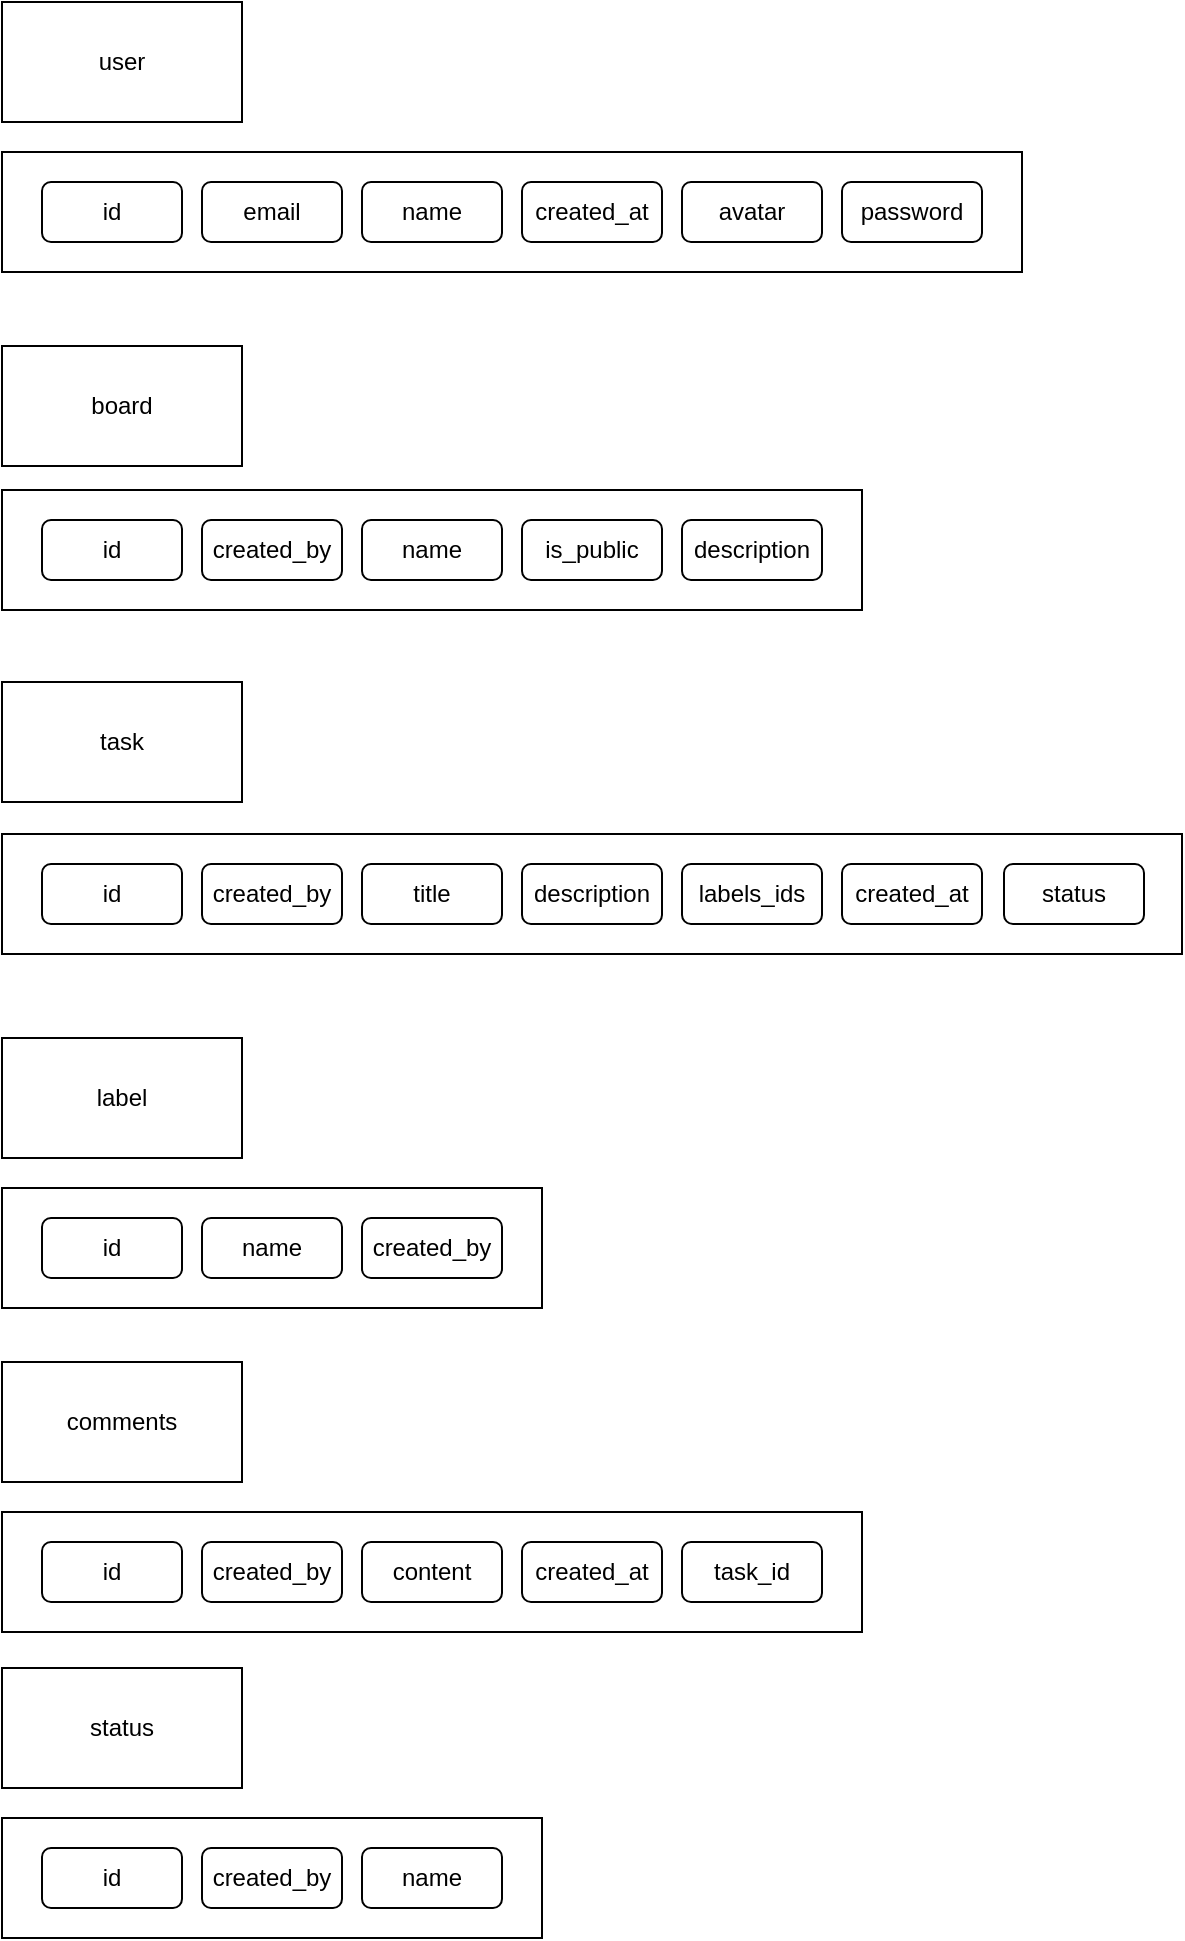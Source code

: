 <mxfile version="24.5.4" type="device">
  <diagram name="Página-1" id="FH1oQ1V8Jj7Ecgh4ARtn">
    <mxGraphModel dx="1539" dy="795" grid="1" gridSize="10" guides="1" tooltips="1" connect="1" arrows="1" fold="1" page="1" pageScale="1" pageWidth="827" pageHeight="1169" math="0" shadow="0">
      <root>
        <mxCell id="0" />
        <mxCell id="1" parent="0" />
        <mxCell id="B_vgkRP_EnpJz_fDMcE1-52" value="" style="rounded=0;whiteSpace=wrap;html=1;" parent="1" vertex="1">
          <mxGeometry x="-70" y="938" width="270" height="60" as="geometry" />
        </mxCell>
        <mxCell id="B_vgkRP_EnpJz_fDMcE1-51" value="" style="rounded=0;whiteSpace=wrap;html=1;" parent="1" vertex="1">
          <mxGeometry x="-70" y="785" width="430" height="60" as="geometry" />
        </mxCell>
        <mxCell id="B_vgkRP_EnpJz_fDMcE1-50" value="" style="rounded=0;whiteSpace=wrap;html=1;" parent="1" vertex="1">
          <mxGeometry x="-70" y="623" width="270" height="60" as="geometry" />
        </mxCell>
        <mxCell id="B_vgkRP_EnpJz_fDMcE1-49" value="" style="rounded=0;whiteSpace=wrap;html=1;" parent="1" vertex="1">
          <mxGeometry x="-70" y="446" width="590" height="60" as="geometry" />
        </mxCell>
        <mxCell id="B_vgkRP_EnpJz_fDMcE1-48" value="" style="rounded=0;whiteSpace=wrap;html=1;" parent="1" vertex="1">
          <mxGeometry x="-70" y="274" width="430" height="60" as="geometry" />
        </mxCell>
        <mxCell id="B_vgkRP_EnpJz_fDMcE1-47" value="" style="rounded=0;whiteSpace=wrap;html=1;" parent="1" vertex="1">
          <mxGeometry x="-70" y="105" width="510" height="60" as="geometry" />
        </mxCell>
        <mxCell id="B_vgkRP_EnpJz_fDMcE1-1" value="user" style="rounded=0;whiteSpace=wrap;html=1;" parent="1" vertex="1">
          <mxGeometry x="-70" y="30" width="120" height="60" as="geometry" />
        </mxCell>
        <mxCell id="B_vgkRP_EnpJz_fDMcE1-2" value="id" style="rounded=1;whiteSpace=wrap;html=1;" parent="1" vertex="1">
          <mxGeometry x="-50" y="120" width="70" height="30" as="geometry" />
        </mxCell>
        <mxCell id="B_vgkRP_EnpJz_fDMcE1-3" value="email" style="rounded=1;whiteSpace=wrap;html=1;" parent="1" vertex="1">
          <mxGeometry x="30" y="120" width="70" height="30" as="geometry" />
        </mxCell>
        <mxCell id="B_vgkRP_EnpJz_fDMcE1-4" value="name" style="rounded=1;whiteSpace=wrap;html=1;" parent="1" vertex="1">
          <mxGeometry x="110" y="120" width="70" height="30" as="geometry" />
        </mxCell>
        <mxCell id="B_vgkRP_EnpJz_fDMcE1-5" value="created_at" style="rounded=1;whiteSpace=wrap;html=1;" parent="1" vertex="1">
          <mxGeometry x="190" y="120" width="70" height="30" as="geometry" />
        </mxCell>
        <mxCell id="B_vgkRP_EnpJz_fDMcE1-6" value="avatar" style="rounded=1;whiteSpace=wrap;html=1;" parent="1" vertex="1">
          <mxGeometry x="270" y="120" width="70" height="30" as="geometry" />
        </mxCell>
        <mxCell id="B_vgkRP_EnpJz_fDMcE1-7" value="password" style="rounded=1;whiteSpace=wrap;html=1;" parent="1" vertex="1">
          <mxGeometry x="350" y="120" width="70" height="30" as="geometry" />
        </mxCell>
        <mxCell id="B_vgkRP_EnpJz_fDMcE1-8" value="board" style="rounded=0;whiteSpace=wrap;html=1;" parent="1" vertex="1">
          <mxGeometry x="-70" y="202" width="120" height="60" as="geometry" />
        </mxCell>
        <mxCell id="B_vgkRP_EnpJz_fDMcE1-9" value="id" style="rounded=1;whiteSpace=wrap;html=1;" parent="1" vertex="1">
          <mxGeometry x="-50" y="289" width="70" height="30" as="geometry" />
        </mxCell>
        <mxCell id="B_vgkRP_EnpJz_fDMcE1-13" value="task" style="rounded=0;whiteSpace=wrap;html=1;" parent="1" vertex="1">
          <mxGeometry x="-70" y="370" width="120" height="60" as="geometry" />
        </mxCell>
        <mxCell id="B_vgkRP_EnpJz_fDMcE1-14" value="id" style="rounded=1;whiteSpace=wrap;html=1;" parent="1" vertex="1">
          <mxGeometry x="-50" y="461" width="70" height="30" as="geometry" />
        </mxCell>
        <mxCell id="B_vgkRP_EnpJz_fDMcE1-15" value="created_by" style="rounded=1;whiteSpace=wrap;html=1;" parent="1" vertex="1">
          <mxGeometry x="30" y="461" width="70" height="30" as="geometry" />
        </mxCell>
        <mxCell id="B_vgkRP_EnpJz_fDMcE1-16" value="created_by" style="rounded=1;whiteSpace=wrap;html=1;" parent="1" vertex="1">
          <mxGeometry x="30" y="289" width="70" height="30" as="geometry" />
        </mxCell>
        <mxCell id="B_vgkRP_EnpJz_fDMcE1-17" value="title" style="rounded=1;whiteSpace=wrap;html=1;" parent="1" vertex="1">
          <mxGeometry x="110" y="461" width="70" height="30" as="geometry" />
        </mxCell>
        <mxCell id="B_vgkRP_EnpJz_fDMcE1-18" value="description" style="rounded=1;whiteSpace=wrap;html=1;" parent="1" vertex="1">
          <mxGeometry x="190" y="461" width="70" height="30" as="geometry" />
        </mxCell>
        <mxCell id="B_vgkRP_EnpJz_fDMcE1-19" value="labels_ids" style="rounded=1;whiteSpace=wrap;html=1;" parent="1" vertex="1">
          <mxGeometry x="270" y="461" width="70" height="30" as="geometry" />
        </mxCell>
        <mxCell id="B_vgkRP_EnpJz_fDMcE1-20" value="label" style="rounded=0;whiteSpace=wrap;html=1;" parent="1" vertex="1">
          <mxGeometry x="-70" y="548" width="120" height="60" as="geometry" />
        </mxCell>
        <mxCell id="B_vgkRP_EnpJz_fDMcE1-21" value="id" style="rounded=1;whiteSpace=wrap;html=1;" parent="1" vertex="1">
          <mxGeometry x="-50" y="638" width="70" height="30" as="geometry" />
        </mxCell>
        <mxCell id="B_vgkRP_EnpJz_fDMcE1-22" value="name" style="rounded=1;whiteSpace=wrap;html=1;" parent="1" vertex="1">
          <mxGeometry x="30" y="638" width="70" height="30" as="geometry" />
        </mxCell>
        <mxCell id="B_vgkRP_EnpJz_fDMcE1-24" value="created_by" style="rounded=1;whiteSpace=wrap;html=1;" parent="1" vertex="1">
          <mxGeometry x="110" y="638" width="70" height="30" as="geometry" />
        </mxCell>
        <mxCell id="B_vgkRP_EnpJz_fDMcE1-25" value="created_at" style="rounded=1;whiteSpace=wrap;html=1;" parent="1" vertex="1">
          <mxGeometry x="350" y="461" width="70" height="30" as="geometry" />
        </mxCell>
        <mxCell id="B_vgkRP_EnpJz_fDMcE1-30" value="comments" style="rounded=0;whiteSpace=wrap;html=1;" parent="1" vertex="1">
          <mxGeometry x="-70" y="710" width="120" height="60" as="geometry" />
        </mxCell>
        <mxCell id="B_vgkRP_EnpJz_fDMcE1-31" value="id" style="rounded=1;whiteSpace=wrap;html=1;" parent="1" vertex="1">
          <mxGeometry x="-50" y="800" width="70" height="30" as="geometry" />
        </mxCell>
        <mxCell id="B_vgkRP_EnpJz_fDMcE1-32" value="created_by" style="rounded=1;whiteSpace=wrap;html=1;" parent="1" vertex="1">
          <mxGeometry x="30" y="800" width="70" height="30" as="geometry" />
        </mxCell>
        <mxCell id="B_vgkRP_EnpJz_fDMcE1-33" value="content" style="rounded=1;whiteSpace=wrap;html=1;" parent="1" vertex="1">
          <mxGeometry x="110" y="800" width="70" height="30" as="geometry" />
        </mxCell>
        <mxCell id="B_vgkRP_EnpJz_fDMcE1-34" value="created_at" style="rounded=1;whiteSpace=wrap;html=1;" parent="1" vertex="1">
          <mxGeometry x="190" y="800" width="70" height="30" as="geometry" />
        </mxCell>
        <mxCell id="B_vgkRP_EnpJz_fDMcE1-35" value="name" style="rounded=1;whiteSpace=wrap;html=1;" parent="1" vertex="1">
          <mxGeometry x="110" y="289" width="70" height="30" as="geometry" />
        </mxCell>
        <mxCell id="B_vgkRP_EnpJz_fDMcE1-37" value="status" style="rounded=1;whiteSpace=wrap;html=1;" parent="1" vertex="1">
          <mxGeometry x="431" y="461" width="70" height="30" as="geometry" />
        </mxCell>
        <mxCell id="B_vgkRP_EnpJz_fDMcE1-38" value="task_id" style="rounded=1;whiteSpace=wrap;html=1;" parent="1" vertex="1">
          <mxGeometry x="270" y="800" width="70" height="30" as="geometry" />
        </mxCell>
        <mxCell id="B_vgkRP_EnpJz_fDMcE1-40" value="status" style="rounded=0;whiteSpace=wrap;html=1;" parent="1" vertex="1">
          <mxGeometry x="-70" y="863" width="120" height="60" as="geometry" />
        </mxCell>
        <mxCell id="B_vgkRP_EnpJz_fDMcE1-41" value="id" style="rounded=1;whiteSpace=wrap;html=1;" parent="1" vertex="1">
          <mxGeometry x="-50" y="953" width="70" height="30" as="geometry" />
        </mxCell>
        <mxCell id="B_vgkRP_EnpJz_fDMcE1-42" value="created_by" style="rounded=1;whiteSpace=wrap;html=1;" parent="1" vertex="1">
          <mxGeometry x="30" y="953" width="70" height="30" as="geometry" />
        </mxCell>
        <mxCell id="B_vgkRP_EnpJz_fDMcE1-43" value="name" style="rounded=1;whiteSpace=wrap;html=1;" parent="1" vertex="1">
          <mxGeometry x="110" y="953" width="70" height="30" as="geometry" />
        </mxCell>
        <mxCell id="B_vgkRP_EnpJz_fDMcE1-46" value="is_public" style="rounded=1;whiteSpace=wrap;html=1;" parent="1" vertex="1">
          <mxGeometry x="190" y="289" width="70" height="30" as="geometry" />
        </mxCell>
        <mxCell id="7buVYL73-B8wy2n6kb-G-1" value="description" style="rounded=1;whiteSpace=wrap;html=1;" parent="1" vertex="1">
          <mxGeometry x="270" y="289" width="70" height="30" as="geometry" />
        </mxCell>
      </root>
    </mxGraphModel>
  </diagram>
</mxfile>
